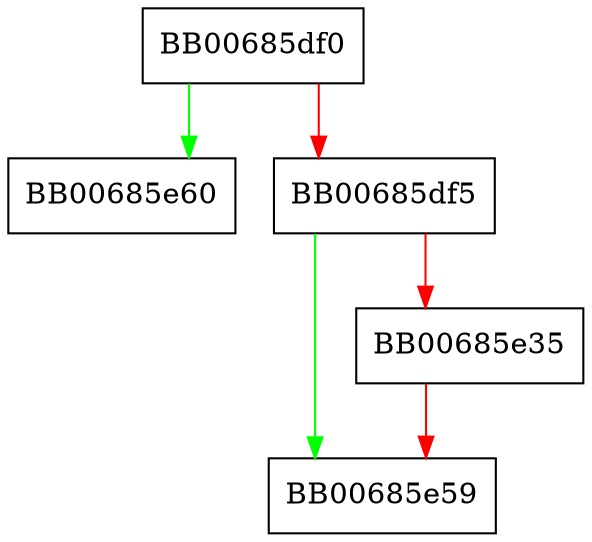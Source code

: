 digraph ossl_x509_crl_set0_libctx {
  node [shape="box"];
  graph [splines=ortho];
  BB00685df0 -> BB00685e60 [color="green"];
  BB00685df0 -> BB00685df5 [color="red"];
  BB00685df5 -> BB00685e59 [color="green"];
  BB00685df5 -> BB00685e35 [color="red"];
  BB00685e35 -> BB00685e59 [color="red"];
}